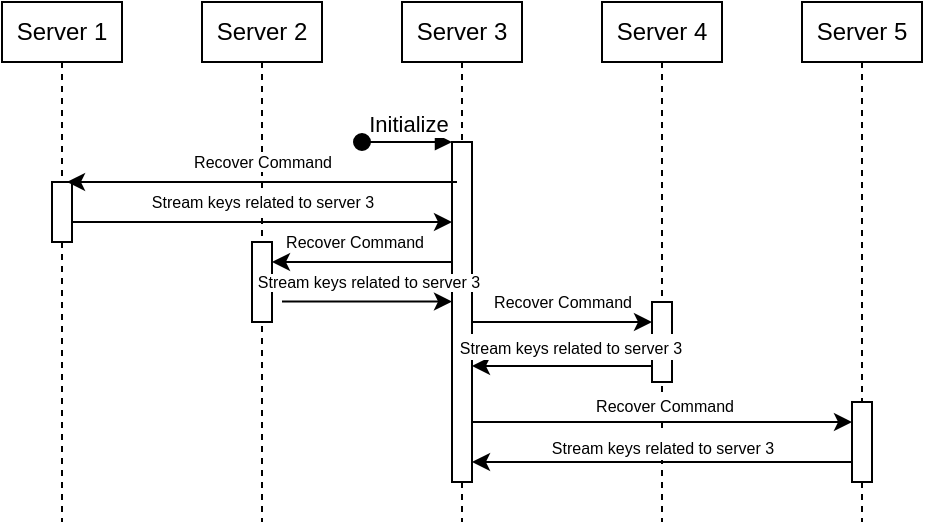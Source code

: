 <mxfile version="26.2.15">
  <diagram name="Page-1" id="2YBvvXClWsGukQMizWep">
    <mxGraphModel dx="740" dy="435" grid="1" gridSize="10" guides="1" tooltips="1" connect="1" arrows="1" fold="1" page="1" pageScale="1" pageWidth="850" pageHeight="1100" math="0" shadow="0">
      <root>
        <mxCell id="0" />
        <mxCell id="1" parent="0" />
        <mxCell id="0GmwRT1pv6h3LWcMSeLf-1" value="Server 1" style="shape=umlLifeline;perimeter=lifelinePerimeter;whiteSpace=wrap;html=1;container=0;dropTarget=0;collapsible=0;recursiveResize=0;outlineConnect=0;portConstraint=eastwest;newEdgeStyle={&quot;edgeStyle&quot;:&quot;elbowEdgeStyle&quot;,&quot;elbow&quot;:&quot;vertical&quot;,&quot;curved&quot;:0,&quot;rounded&quot;:0};size=30;" vertex="1" parent="1">
          <mxGeometry x="40" y="40" width="60" height="260" as="geometry" />
        </mxCell>
        <mxCell id="0GmwRT1pv6h3LWcMSeLf-2" value="" style="html=1;points=[];perimeter=orthogonalPerimeter;outlineConnect=0;targetShapes=umlLifeline;portConstraint=eastwest;newEdgeStyle={&quot;edgeStyle&quot;:&quot;elbowEdgeStyle&quot;,&quot;elbow&quot;:&quot;vertical&quot;,&quot;curved&quot;:0,&quot;rounded&quot;:0};" vertex="1" parent="0GmwRT1pv6h3LWcMSeLf-1">
          <mxGeometry x="25" y="90" width="10" height="30" as="geometry" />
        </mxCell>
        <mxCell id="0GmwRT1pv6h3LWcMSeLf-3" value="Server 3" style="shape=umlLifeline;perimeter=lifelinePerimeter;whiteSpace=wrap;html=1;container=0;dropTarget=0;collapsible=0;recursiveResize=0;outlineConnect=0;portConstraint=eastwest;newEdgeStyle={&quot;edgeStyle&quot;:&quot;elbowEdgeStyle&quot;,&quot;elbow&quot;:&quot;vertical&quot;,&quot;curved&quot;:0,&quot;rounded&quot;:0};size=30;" vertex="1" parent="1">
          <mxGeometry x="240" y="40" width="60" height="260" as="geometry" />
        </mxCell>
        <mxCell id="0GmwRT1pv6h3LWcMSeLf-4" value="" style="html=1;points=[];perimeter=orthogonalPerimeter;outlineConnect=0;targetShapes=umlLifeline;portConstraint=eastwest;newEdgeStyle={&quot;edgeStyle&quot;:&quot;elbowEdgeStyle&quot;,&quot;elbow&quot;:&quot;vertical&quot;,&quot;curved&quot;:0,&quot;rounded&quot;:0};" vertex="1" parent="0GmwRT1pv6h3LWcMSeLf-3">
          <mxGeometry x="25" y="70" width="10" height="170" as="geometry" />
        </mxCell>
        <mxCell id="0GmwRT1pv6h3LWcMSeLf-5" value="Server 2" style="shape=umlLifeline;perimeter=lifelinePerimeter;whiteSpace=wrap;html=1;container=0;dropTarget=0;collapsible=0;recursiveResize=0;outlineConnect=0;portConstraint=eastwest;newEdgeStyle={&quot;edgeStyle&quot;:&quot;elbowEdgeStyle&quot;,&quot;elbow&quot;:&quot;vertical&quot;,&quot;curved&quot;:0,&quot;rounded&quot;:0};size=30;" vertex="1" parent="1">
          <mxGeometry x="140" y="40" width="60" height="260" as="geometry" />
        </mxCell>
        <mxCell id="0GmwRT1pv6h3LWcMSeLf-6" value="" style="html=1;points=[];perimeter=orthogonalPerimeter;outlineConnect=0;targetShapes=umlLifeline;portConstraint=eastwest;newEdgeStyle={&quot;edgeStyle&quot;:&quot;elbowEdgeStyle&quot;,&quot;elbow&quot;:&quot;vertical&quot;,&quot;curved&quot;:0,&quot;rounded&quot;:0};" vertex="1" parent="0GmwRT1pv6h3LWcMSeLf-5">
          <mxGeometry x="25" y="120" width="10" height="40" as="geometry" />
        </mxCell>
        <mxCell id="0GmwRT1pv6h3LWcMSeLf-7" value="Server 4" style="shape=umlLifeline;perimeter=lifelinePerimeter;whiteSpace=wrap;html=1;container=0;dropTarget=0;collapsible=0;recursiveResize=0;outlineConnect=0;portConstraint=eastwest;newEdgeStyle={&quot;edgeStyle&quot;:&quot;elbowEdgeStyle&quot;,&quot;elbow&quot;:&quot;vertical&quot;,&quot;curved&quot;:0,&quot;rounded&quot;:0};size=30;" vertex="1" parent="1">
          <mxGeometry x="340" y="40" width="60" height="260" as="geometry" />
        </mxCell>
        <mxCell id="0GmwRT1pv6h3LWcMSeLf-8" value="" style="html=1;points=[];perimeter=orthogonalPerimeter;outlineConnect=0;targetShapes=umlLifeline;portConstraint=eastwest;newEdgeStyle={&quot;edgeStyle&quot;:&quot;elbowEdgeStyle&quot;,&quot;elbow&quot;:&quot;vertical&quot;,&quot;curved&quot;:0,&quot;rounded&quot;:0};" vertex="1" parent="0GmwRT1pv6h3LWcMSeLf-7">
          <mxGeometry x="25" y="150" width="10" height="40" as="geometry" />
        </mxCell>
        <mxCell id="0GmwRT1pv6h3LWcMSeLf-9" value="Server 5" style="shape=umlLifeline;perimeter=lifelinePerimeter;whiteSpace=wrap;html=1;container=0;dropTarget=0;collapsible=0;recursiveResize=0;outlineConnect=0;portConstraint=eastwest;newEdgeStyle={&quot;edgeStyle&quot;:&quot;elbowEdgeStyle&quot;,&quot;elbow&quot;:&quot;vertical&quot;,&quot;curved&quot;:0,&quot;rounded&quot;:0};size=30;" vertex="1" parent="1">
          <mxGeometry x="440" y="40" width="60" height="260" as="geometry" />
        </mxCell>
        <mxCell id="0GmwRT1pv6h3LWcMSeLf-10" value="" style="html=1;points=[];perimeter=orthogonalPerimeter;outlineConnect=0;targetShapes=umlLifeline;portConstraint=eastwest;newEdgeStyle={&quot;edgeStyle&quot;:&quot;elbowEdgeStyle&quot;,&quot;elbow&quot;:&quot;vertical&quot;,&quot;curved&quot;:0,&quot;rounded&quot;:0};" vertex="1" parent="0GmwRT1pv6h3LWcMSeLf-9">
          <mxGeometry x="25" y="200" width="10" height="40" as="geometry" />
        </mxCell>
        <mxCell id="0GmwRT1pv6h3LWcMSeLf-11" value="Initialize" style="html=1;verticalAlign=bottom;startArrow=oval;endArrow=block;startSize=8;edgeStyle=elbowEdgeStyle;elbow=vertical;curved=0;rounded=0;" edge="1" parent="1" target="0GmwRT1pv6h3LWcMSeLf-4">
          <mxGeometry relative="1" as="geometry">
            <mxPoint x="220" y="110" as="sourcePoint" />
            <mxPoint x="270" y="120" as="targetPoint" />
            <Array as="points">
              <mxPoint x="220" y="110" />
            </Array>
          </mxGeometry>
        </mxCell>
        <mxCell id="0GmwRT1pv6h3LWcMSeLf-12" style="edgeStyle=elbowEdgeStyle;rounded=0;orthogonalLoop=1;jettySize=auto;html=1;elbow=horizontal;curved=0;" edge="1" parent="1">
          <mxGeometry relative="1" as="geometry">
            <mxPoint x="267.49" y="130" as="sourcePoint" />
            <mxPoint x="72.514" y="130" as="targetPoint" />
          </mxGeometry>
        </mxCell>
        <mxCell id="0GmwRT1pv6h3LWcMSeLf-14" value="Recover Command" style="edgeLabel;html=1;align=center;verticalAlign=middle;resizable=0;points=[];fontSize=8;" vertex="1" connectable="0" parent="0GmwRT1pv6h3LWcMSeLf-12">
          <mxGeometry x="-0.07" relative="1" as="geometry">
            <mxPoint x="-7" y="-10" as="offset" />
          </mxGeometry>
        </mxCell>
        <mxCell id="0GmwRT1pv6h3LWcMSeLf-16" style="edgeStyle=elbowEdgeStyle;rounded=0;orthogonalLoop=1;jettySize=auto;html=1;elbow=vertical;curved=0;" edge="1" parent="1">
          <mxGeometry relative="1" as="geometry">
            <mxPoint x="75" y="150" as="sourcePoint" />
            <mxPoint x="265" y="150" as="targetPoint" />
          </mxGeometry>
        </mxCell>
        <mxCell id="0GmwRT1pv6h3LWcMSeLf-18" value="Stream keys related to server 3" style="edgeLabel;html=1;align=center;verticalAlign=middle;resizable=0;points=[];fontSize=8;" vertex="1" connectable="0" parent="0GmwRT1pv6h3LWcMSeLf-16">
          <mxGeometry x="-0.158" relative="1" as="geometry">
            <mxPoint x="15" y="-10" as="offset" />
          </mxGeometry>
        </mxCell>
        <mxCell id="0GmwRT1pv6h3LWcMSeLf-19" style="edgeStyle=elbowEdgeStyle;rounded=0;orthogonalLoop=1;jettySize=auto;html=1;elbow=horizontal;curved=0;" edge="1" parent="1">
          <mxGeometry relative="1" as="geometry">
            <mxPoint x="265" y="170" as="sourcePoint" />
            <mxPoint x="175" y="170" as="targetPoint" />
            <Array as="points">
              <mxPoint x="220" y="170" />
            </Array>
          </mxGeometry>
        </mxCell>
        <mxCell id="0GmwRT1pv6h3LWcMSeLf-20" value="Recover Command" style="edgeLabel;html=1;align=center;verticalAlign=middle;resizable=0;points=[];fontSize=8;" vertex="1" connectable="0" parent="0GmwRT1pv6h3LWcMSeLf-19">
          <mxGeometry x="-0.07" relative="1" as="geometry">
            <mxPoint x="-7" y="-10" as="offset" />
          </mxGeometry>
        </mxCell>
        <mxCell id="0GmwRT1pv6h3LWcMSeLf-21" style="edgeStyle=elbowEdgeStyle;rounded=0;orthogonalLoop=1;jettySize=auto;html=1;elbow=vertical;curved=0;" edge="1" parent="1" target="0GmwRT1pv6h3LWcMSeLf-4">
          <mxGeometry relative="1" as="geometry">
            <mxPoint x="180" y="189.76" as="sourcePoint" />
            <mxPoint x="270" y="189.76" as="targetPoint" />
            <Array as="points">
              <mxPoint x="225" y="189.76" />
            </Array>
          </mxGeometry>
        </mxCell>
        <mxCell id="0GmwRT1pv6h3LWcMSeLf-22" value="Stream keys related to server 3" style="edgeLabel;html=1;align=center;verticalAlign=middle;resizable=0;points=[];fontSize=8;" vertex="1" connectable="0" parent="0GmwRT1pv6h3LWcMSeLf-21">
          <mxGeometry x="-0.158" relative="1" as="geometry">
            <mxPoint x="7" y="-10" as="offset" />
          </mxGeometry>
        </mxCell>
        <mxCell id="0GmwRT1pv6h3LWcMSeLf-23" style="edgeStyle=elbowEdgeStyle;rounded=0;orthogonalLoop=1;jettySize=auto;html=1;elbow=horizontal;curved=0;" edge="1" parent="1">
          <mxGeometry relative="1" as="geometry">
            <mxPoint x="275" y="200" as="sourcePoint" />
            <mxPoint x="365" y="200" as="targetPoint" />
          </mxGeometry>
        </mxCell>
        <mxCell id="0GmwRT1pv6h3LWcMSeLf-24" value="Recover Command" style="edgeLabel;html=1;align=center;verticalAlign=middle;resizable=0;points=[];fontSize=8;" vertex="1" connectable="0" parent="0GmwRT1pv6h3LWcMSeLf-23">
          <mxGeometry x="-0.07" relative="1" as="geometry">
            <mxPoint x="3" y="-10" as="offset" />
          </mxGeometry>
        </mxCell>
        <mxCell id="0GmwRT1pv6h3LWcMSeLf-27" style="edgeStyle=elbowEdgeStyle;rounded=0;orthogonalLoop=1;jettySize=auto;html=1;elbow=vertical;curved=0;" edge="1" parent="1">
          <mxGeometry relative="1" as="geometry">
            <mxPoint x="365" y="222" as="sourcePoint" />
            <mxPoint x="275" y="222" as="targetPoint" />
          </mxGeometry>
        </mxCell>
        <mxCell id="0GmwRT1pv6h3LWcMSeLf-28" value="&lt;span style=&quot;font-size: 8px;&quot;&gt;Stream keys related to server 3&lt;/span&gt;" style="edgeLabel;html=1;align=center;verticalAlign=middle;resizable=0;points=[];" vertex="1" connectable="0" parent="0GmwRT1pv6h3LWcMSeLf-27">
          <mxGeometry x="-0.152" y="-2" relative="1" as="geometry">
            <mxPoint x="-3" y="-8" as="offset" />
          </mxGeometry>
        </mxCell>
        <mxCell id="0GmwRT1pv6h3LWcMSeLf-29" style="edgeStyle=elbowEdgeStyle;rounded=0;orthogonalLoop=1;jettySize=auto;html=1;elbow=horizontal;curved=0;" edge="1" parent="1">
          <mxGeometry relative="1" as="geometry">
            <mxPoint x="275" y="250" as="sourcePoint" />
            <mxPoint x="465" y="250" as="targetPoint" />
          </mxGeometry>
        </mxCell>
        <mxCell id="0GmwRT1pv6h3LWcMSeLf-30" value="Recover Command" style="edgeLabel;html=1;align=center;verticalAlign=middle;resizable=0;points=[];fontSize=8;" vertex="1" connectable="0" parent="0GmwRT1pv6h3LWcMSeLf-29">
          <mxGeometry x="-0.07" relative="1" as="geometry">
            <mxPoint x="7" y="-8" as="offset" />
          </mxGeometry>
        </mxCell>
        <mxCell id="0GmwRT1pv6h3LWcMSeLf-31" style="edgeStyle=elbowEdgeStyle;rounded=0;orthogonalLoop=1;jettySize=auto;html=1;elbow=vertical;curved=0;" edge="1" parent="1" source="0GmwRT1pv6h3LWcMSeLf-10" target="0GmwRT1pv6h3LWcMSeLf-4">
          <mxGeometry relative="1" as="geometry">
            <mxPoint x="430" y="270" as="sourcePoint" />
            <mxPoint x="340" y="270" as="targetPoint" />
            <Array as="points">
              <mxPoint x="340" y="270" />
            </Array>
          </mxGeometry>
        </mxCell>
        <mxCell id="0GmwRT1pv6h3LWcMSeLf-32" value="&lt;span style=&quot;font-size: 8px;&quot;&gt;Stream keys related to server 3&lt;/span&gt;" style="edgeLabel;html=1;align=center;verticalAlign=middle;resizable=0;points=[];" vertex="1" connectable="0" parent="0GmwRT1pv6h3LWcMSeLf-31">
          <mxGeometry x="-0.152" y="-2" relative="1" as="geometry">
            <mxPoint x="-15" y="-6" as="offset" />
          </mxGeometry>
        </mxCell>
      </root>
    </mxGraphModel>
  </diagram>
</mxfile>
